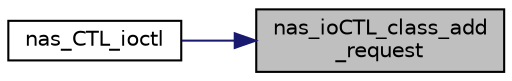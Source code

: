digraph "nas_ioCTL_class_add_request"
{
 // LATEX_PDF_SIZE
  edge [fontname="Helvetica",fontsize="10",labelfontname="Helvetica",labelfontsize="10"];
  node [fontname="Helvetica",fontsize="10",shape=record];
  rankdir="RL";
  Node1 [label="nas_ioCTL_class_add\l_request",height=0.2,width=0.4,color="black", fillcolor="grey75", style="filled", fontcolor="black",tooltip=" "];
  Node1 -> Node2 [dir="back",color="midnightblue",fontsize="10",style="solid",fontname="Helvetica"];
  Node2 [label="nas_CTL_ioctl",height=0.2,width=0.4,color="black", fillcolor="white", style="filled",URL="$group__em.html#ga4c36ff3b81cf9bfbee52d78798c1dd9f",tooltip=" "];
}
